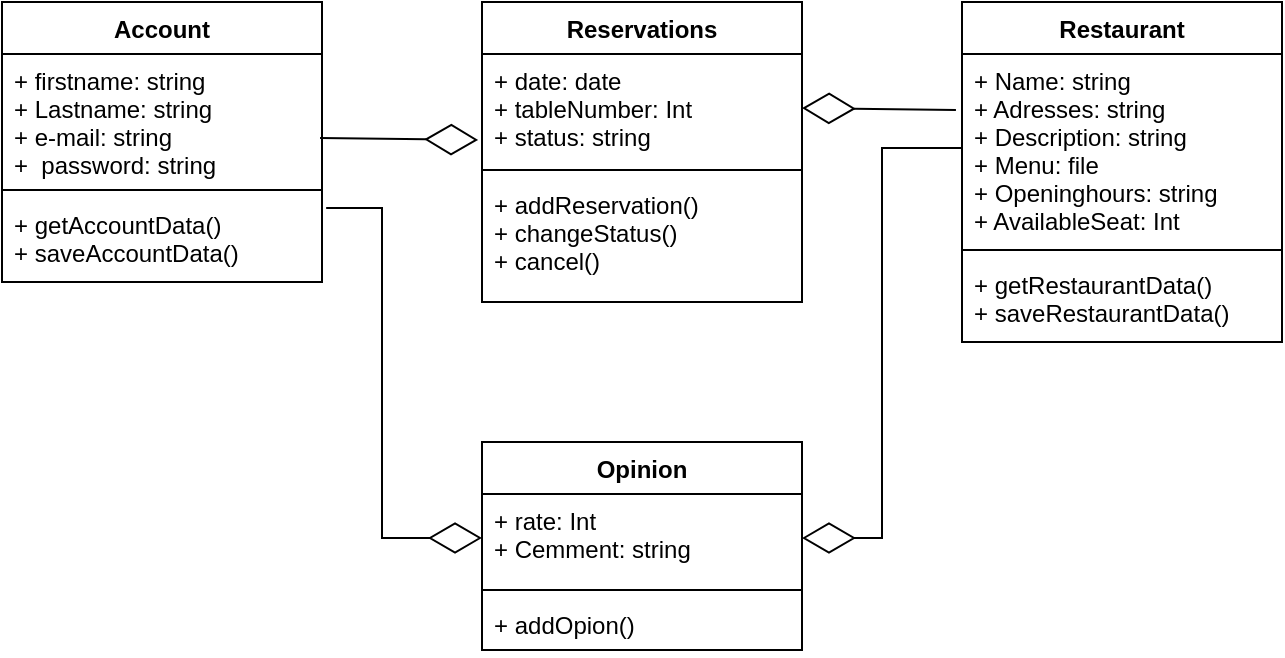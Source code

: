 <mxfile version="20.8.13" type="github">
  <diagram id="C5RBs43oDa-KdzZeNtuy" name="Page-1">
    <mxGraphModel dx="1393" dy="758" grid="1" gridSize="10" guides="1" tooltips="1" connect="1" arrows="1" fold="1" page="1" pageScale="1" pageWidth="827" pageHeight="1169" math="0" shadow="0">
      <root>
        <mxCell id="WIyWlLk6GJQsqaUBKTNV-0" />
        <mxCell id="WIyWlLk6GJQsqaUBKTNV-1" parent="WIyWlLk6GJQsqaUBKTNV-0" />
        <mxCell id="ta_QpPKCu9EMMrfDXYA_-0" value="Account" style="swimlane;fontStyle=1;align=center;verticalAlign=top;childLayout=stackLayout;horizontal=1;startSize=26;horizontalStack=0;resizeParent=1;resizeParentMax=0;resizeLast=0;collapsible=1;marginBottom=0;" vertex="1" parent="WIyWlLk6GJQsqaUBKTNV-1">
          <mxGeometry x="50" y="50" width="160" height="140" as="geometry" />
        </mxCell>
        <mxCell id="ta_QpPKCu9EMMrfDXYA_-1" value="+ firstname: string&#xa;+ Lastname: string&#xa;+ e-mail: string&#xa;+  password: string" style="text;strokeColor=none;fillColor=none;align=left;verticalAlign=top;spacingLeft=4;spacingRight=4;overflow=hidden;rotatable=0;points=[[0,0.5],[1,0.5]];portConstraint=eastwest;" vertex="1" parent="ta_QpPKCu9EMMrfDXYA_-0">
          <mxGeometry y="26" width="160" height="64" as="geometry" />
        </mxCell>
        <mxCell id="ta_QpPKCu9EMMrfDXYA_-2" value="" style="line;strokeWidth=1;fillColor=none;align=left;verticalAlign=middle;spacingTop=-1;spacingLeft=3;spacingRight=3;rotatable=0;labelPosition=right;points=[];portConstraint=eastwest;strokeColor=inherit;" vertex="1" parent="ta_QpPKCu9EMMrfDXYA_-0">
          <mxGeometry y="90" width="160" height="8" as="geometry" />
        </mxCell>
        <mxCell id="ta_QpPKCu9EMMrfDXYA_-3" value="+ getAccountData()&#xa;+ saveAccountData()" style="text;strokeColor=none;fillColor=none;align=left;verticalAlign=top;spacingLeft=4;spacingRight=4;overflow=hidden;rotatable=0;points=[[0,0.5],[1,0.5]];portConstraint=eastwest;" vertex="1" parent="ta_QpPKCu9EMMrfDXYA_-0">
          <mxGeometry y="98" width="160" height="42" as="geometry" />
        </mxCell>
        <mxCell id="ta_QpPKCu9EMMrfDXYA_-8" value="Restaurant" style="swimlane;fontStyle=1;align=center;verticalAlign=top;childLayout=stackLayout;horizontal=1;startSize=26;horizontalStack=0;resizeParent=1;resizeParentMax=0;resizeLast=0;collapsible=1;marginBottom=0;" vertex="1" parent="WIyWlLk6GJQsqaUBKTNV-1">
          <mxGeometry x="530" y="50" width="160" height="170" as="geometry" />
        </mxCell>
        <mxCell id="ta_QpPKCu9EMMrfDXYA_-9" value="+ Name: string&#xa;+ Adresses: string&#xa;+ Description: string&#xa;+ Menu: file&#xa;+ Openinghours: string&#xa;+ AvailableSeat: Int" style="text;strokeColor=none;fillColor=none;align=left;verticalAlign=top;spacingLeft=4;spacingRight=4;overflow=hidden;rotatable=0;points=[[0,0.5],[1,0.5]];portConstraint=eastwest;" vertex="1" parent="ta_QpPKCu9EMMrfDXYA_-8">
          <mxGeometry y="26" width="160" height="94" as="geometry" />
        </mxCell>
        <mxCell id="ta_QpPKCu9EMMrfDXYA_-10" value="" style="line;strokeWidth=1;fillColor=none;align=left;verticalAlign=middle;spacingTop=-1;spacingLeft=3;spacingRight=3;rotatable=0;labelPosition=right;points=[];portConstraint=eastwest;strokeColor=inherit;" vertex="1" parent="ta_QpPKCu9EMMrfDXYA_-8">
          <mxGeometry y="120" width="160" height="8" as="geometry" />
        </mxCell>
        <mxCell id="ta_QpPKCu9EMMrfDXYA_-11" value="+ getRestaurantData()&#xa;+ saveRestaurantData()" style="text;strokeColor=none;fillColor=none;align=left;verticalAlign=top;spacingLeft=4;spacingRight=4;overflow=hidden;rotatable=0;points=[[0,0.5],[1,0.5]];portConstraint=eastwest;" vertex="1" parent="ta_QpPKCu9EMMrfDXYA_-8">
          <mxGeometry y="128" width="160" height="42" as="geometry" />
        </mxCell>
        <mxCell id="ta_QpPKCu9EMMrfDXYA_-12" value="Reservations" style="swimlane;fontStyle=1;align=center;verticalAlign=top;childLayout=stackLayout;horizontal=1;startSize=26;horizontalStack=0;resizeParent=1;resizeParentMax=0;resizeLast=0;collapsible=1;marginBottom=0;" vertex="1" parent="WIyWlLk6GJQsqaUBKTNV-1">
          <mxGeometry x="290" y="50" width="160" height="150" as="geometry" />
        </mxCell>
        <mxCell id="ta_QpPKCu9EMMrfDXYA_-13" value="+ date: date&#xa;+ tableNumber: Int&#xa;+ status: string" style="text;strokeColor=none;fillColor=none;align=left;verticalAlign=top;spacingLeft=4;spacingRight=4;overflow=hidden;rotatable=0;points=[[0,0.5],[1,0.5]];portConstraint=eastwest;" vertex="1" parent="ta_QpPKCu9EMMrfDXYA_-12">
          <mxGeometry y="26" width="160" height="54" as="geometry" />
        </mxCell>
        <mxCell id="ta_QpPKCu9EMMrfDXYA_-14" value="" style="line;strokeWidth=1;fillColor=none;align=left;verticalAlign=middle;spacingTop=-1;spacingLeft=3;spacingRight=3;rotatable=0;labelPosition=right;points=[];portConstraint=eastwest;strokeColor=inherit;" vertex="1" parent="ta_QpPKCu9EMMrfDXYA_-12">
          <mxGeometry y="80" width="160" height="8" as="geometry" />
        </mxCell>
        <mxCell id="ta_QpPKCu9EMMrfDXYA_-15" value="+ addReservation()&#xa;+ changeStatus()&#xa;+ cancel()" style="text;strokeColor=none;fillColor=none;align=left;verticalAlign=top;spacingLeft=4;spacingRight=4;overflow=hidden;rotatable=0;points=[[0,0.5],[1,0.5]];portConstraint=eastwest;" vertex="1" parent="ta_QpPKCu9EMMrfDXYA_-12">
          <mxGeometry y="88" width="160" height="62" as="geometry" />
        </mxCell>
        <mxCell id="ta_QpPKCu9EMMrfDXYA_-16" value="Opinion" style="swimlane;fontStyle=1;align=center;verticalAlign=top;childLayout=stackLayout;horizontal=1;startSize=26;horizontalStack=0;resizeParent=1;resizeParentMax=0;resizeLast=0;collapsible=1;marginBottom=0;" vertex="1" parent="WIyWlLk6GJQsqaUBKTNV-1">
          <mxGeometry x="290" y="270" width="160" height="104" as="geometry" />
        </mxCell>
        <mxCell id="ta_QpPKCu9EMMrfDXYA_-17" value="+ rate: Int&#xa;+ Cemment: string" style="text;strokeColor=none;fillColor=none;align=left;verticalAlign=top;spacingLeft=4;spacingRight=4;overflow=hidden;rotatable=0;points=[[0,0.5],[1,0.5]];portConstraint=eastwest;" vertex="1" parent="ta_QpPKCu9EMMrfDXYA_-16">
          <mxGeometry y="26" width="160" height="44" as="geometry" />
        </mxCell>
        <mxCell id="ta_QpPKCu9EMMrfDXYA_-18" value="" style="line;strokeWidth=1;fillColor=none;align=left;verticalAlign=middle;spacingTop=-1;spacingLeft=3;spacingRight=3;rotatable=0;labelPosition=right;points=[];portConstraint=eastwest;strokeColor=inherit;" vertex="1" parent="ta_QpPKCu9EMMrfDXYA_-16">
          <mxGeometry y="70" width="160" height="8" as="geometry" />
        </mxCell>
        <mxCell id="ta_QpPKCu9EMMrfDXYA_-19" value="+ addOpion()" style="text;strokeColor=none;fillColor=none;align=left;verticalAlign=top;spacingLeft=4;spacingRight=4;overflow=hidden;rotatable=0;points=[[0,0.5],[1,0.5]];portConstraint=eastwest;" vertex="1" parent="ta_QpPKCu9EMMrfDXYA_-16">
          <mxGeometry y="78" width="160" height="26" as="geometry" />
        </mxCell>
        <mxCell id="ta_QpPKCu9EMMrfDXYA_-21" value="" style="endArrow=diamondThin;endFill=0;endSize=24;html=1;rounded=0;exitX=0.994;exitY=0.656;exitDx=0;exitDy=0;exitPerimeter=0;entryX=-0.012;entryY=0.796;entryDx=0;entryDy=0;entryPerimeter=0;" edge="1" parent="WIyWlLk6GJQsqaUBKTNV-1" source="ta_QpPKCu9EMMrfDXYA_-1" target="ta_QpPKCu9EMMrfDXYA_-13">
          <mxGeometry width="160" relative="1" as="geometry">
            <mxPoint x="140" y="330" as="sourcePoint" />
            <mxPoint x="300" y="330" as="targetPoint" />
          </mxGeometry>
        </mxCell>
        <mxCell id="ta_QpPKCu9EMMrfDXYA_-22" value="" style="endArrow=diamondThin;endFill=0;endSize=24;html=1;rounded=0;exitX=-0.019;exitY=0.298;exitDx=0;exitDy=0;exitPerimeter=0;entryX=1;entryY=0.5;entryDx=0;entryDy=0;" edge="1" parent="WIyWlLk6GJQsqaUBKTNV-1" source="ta_QpPKCu9EMMrfDXYA_-9" target="ta_QpPKCu9EMMrfDXYA_-13">
          <mxGeometry width="160" relative="1" as="geometry">
            <mxPoint x="540" y="280" as="sourcePoint" />
            <mxPoint x="700" y="280" as="targetPoint" />
          </mxGeometry>
        </mxCell>
        <mxCell id="ta_QpPKCu9EMMrfDXYA_-23" value="" style="endArrow=diamondThin;endFill=0;endSize=24;html=1;rounded=0;exitX=0;exitY=0.5;exitDx=0;exitDy=0;entryX=1;entryY=0.5;entryDx=0;entryDy=0;" edge="1" parent="WIyWlLk6GJQsqaUBKTNV-1" source="ta_QpPKCu9EMMrfDXYA_-9" target="ta_QpPKCu9EMMrfDXYA_-17">
          <mxGeometry width="160" relative="1" as="geometry">
            <mxPoint x="190" y="430" as="sourcePoint" />
            <mxPoint x="350" y="430" as="targetPoint" />
            <Array as="points">
              <mxPoint x="490" y="123" />
              <mxPoint x="490" y="318" />
            </Array>
          </mxGeometry>
        </mxCell>
        <mxCell id="ta_QpPKCu9EMMrfDXYA_-24" value="" style="endArrow=diamondThin;endFill=0;endSize=24;html=1;rounded=0;exitX=1.013;exitY=0.119;exitDx=0;exitDy=0;exitPerimeter=0;entryX=0;entryY=0.5;entryDx=0;entryDy=0;" edge="1" parent="WIyWlLk6GJQsqaUBKTNV-1" source="ta_QpPKCu9EMMrfDXYA_-3" target="ta_QpPKCu9EMMrfDXYA_-17">
          <mxGeometry width="160" relative="1" as="geometry">
            <mxPoint x="250" y="440" as="sourcePoint" />
            <mxPoint x="410" y="440" as="targetPoint" />
            <Array as="points">
              <mxPoint x="240" y="153" />
              <mxPoint x="240" y="318" />
            </Array>
          </mxGeometry>
        </mxCell>
      </root>
    </mxGraphModel>
  </diagram>
</mxfile>
